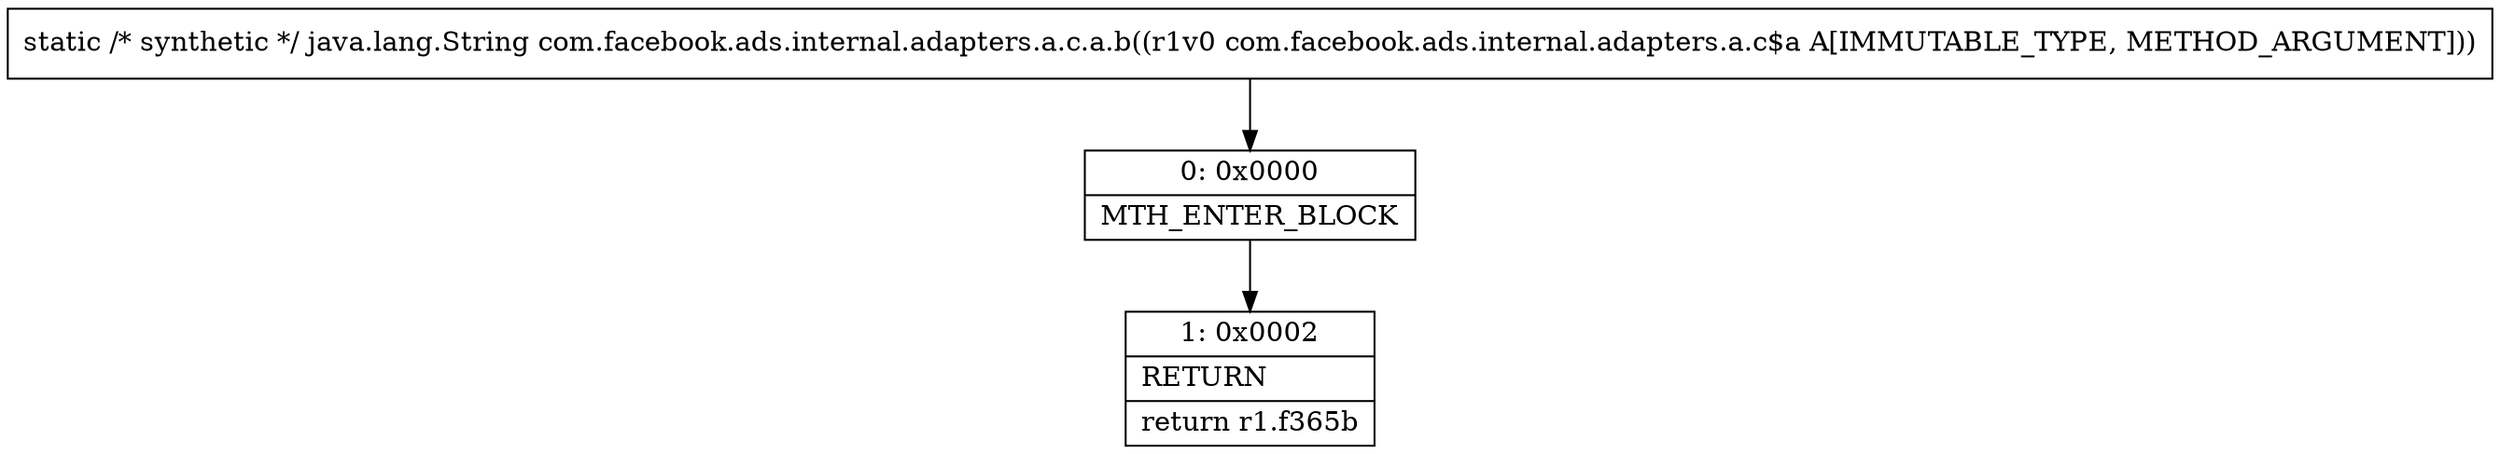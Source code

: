 digraph "CFG forcom.facebook.ads.internal.adapters.a.c.a.b(Lcom\/facebook\/ads\/internal\/adapters\/a\/c$a;)Ljava\/lang\/String;" {
Node_0 [shape=record,label="{0\:\ 0x0000|MTH_ENTER_BLOCK\l}"];
Node_1 [shape=record,label="{1\:\ 0x0002|RETURN\l|return r1.f365b\l}"];
MethodNode[shape=record,label="{static \/* synthetic *\/ java.lang.String com.facebook.ads.internal.adapters.a.c.a.b((r1v0 com.facebook.ads.internal.adapters.a.c$a A[IMMUTABLE_TYPE, METHOD_ARGUMENT])) }"];
MethodNode -> Node_0;
Node_0 -> Node_1;
}

